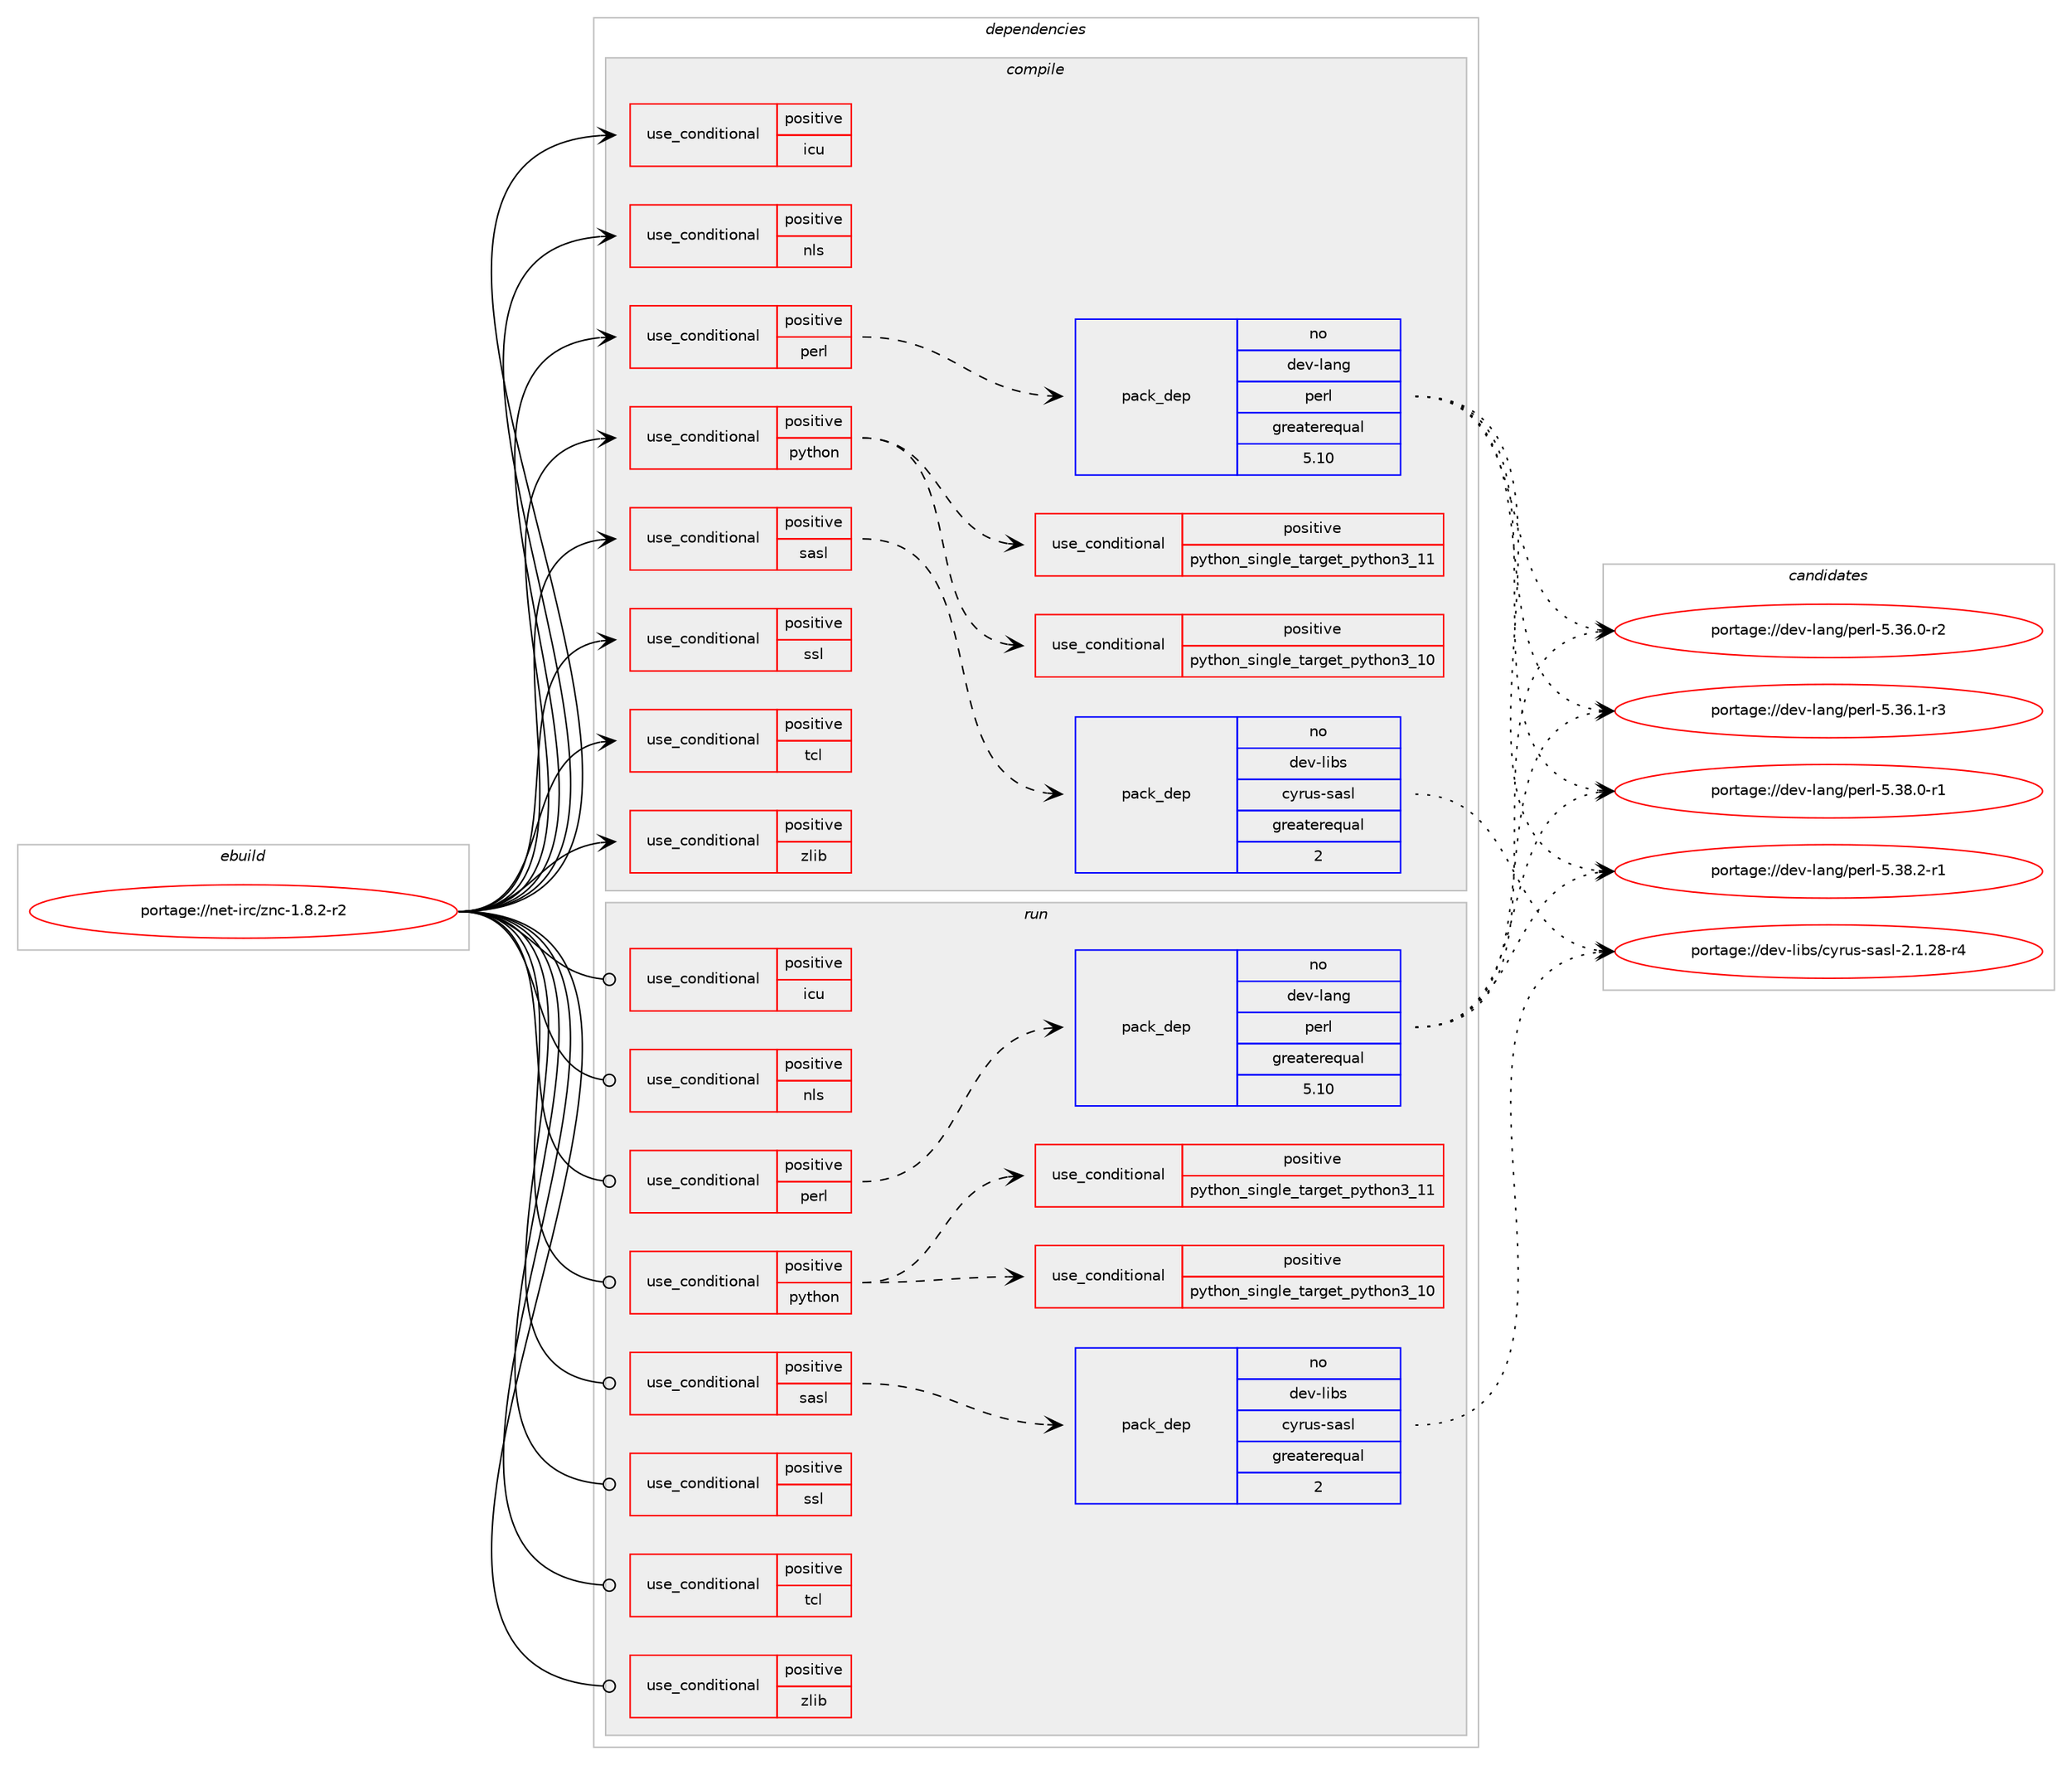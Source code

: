 digraph prolog {

# *************
# Graph options
# *************

newrank=true;
concentrate=true;
compound=true;
graph [rankdir=LR,fontname=Helvetica,fontsize=10,ranksep=1.5];#, ranksep=2.5, nodesep=0.2];
edge  [arrowhead=vee];
node  [fontname=Helvetica,fontsize=10];

# **********
# The ebuild
# **********

subgraph cluster_leftcol {
color=gray;
rank=same;
label=<<i>ebuild</i>>;
id [label="portage://net-irc/znc-1.8.2-r2", color=red, width=4, href="../net-irc/znc-1.8.2-r2.svg"];
}

# ****************
# The dependencies
# ****************

subgraph cluster_midcol {
color=gray;
label=<<i>dependencies</i>>;
subgraph cluster_compile {
fillcolor="#eeeeee";
style=filled;
label=<<i>compile</i>>;
subgraph cond3060 {
dependency4406 [label=<<TABLE BORDER="0" CELLBORDER="1" CELLSPACING="0" CELLPADDING="4"><TR><TD ROWSPAN="3" CELLPADDING="10">use_conditional</TD></TR><TR><TD>positive</TD></TR><TR><TD>icu</TD></TR></TABLE>>, shape=none, color=red];
# *** BEGIN UNKNOWN DEPENDENCY TYPE (TODO) ***
# dependency4406 -> package_dependency(portage://net-irc/znc-1.8.2-r2,install,no,dev-libs,icu,none,[,,],any_same_slot,[])
# *** END UNKNOWN DEPENDENCY TYPE (TODO) ***

}
id:e -> dependency4406:w [weight=20,style="solid",arrowhead="vee"];
subgraph cond3061 {
dependency4407 [label=<<TABLE BORDER="0" CELLBORDER="1" CELLSPACING="0" CELLPADDING="4"><TR><TD ROWSPAN="3" CELLPADDING="10">use_conditional</TD></TR><TR><TD>positive</TD></TR><TR><TD>nls</TD></TR></TABLE>>, shape=none, color=red];
# *** BEGIN UNKNOWN DEPENDENCY TYPE (TODO) ***
# dependency4407 -> package_dependency(portage://net-irc/znc-1.8.2-r2,install,no,dev-libs,boost,none,[,,],any_same_slot,[use(enable(nls),none)])
# *** END UNKNOWN DEPENDENCY TYPE (TODO) ***

}
id:e -> dependency4407:w [weight=20,style="solid",arrowhead="vee"];
subgraph cond3062 {
dependency4408 [label=<<TABLE BORDER="0" CELLBORDER="1" CELLSPACING="0" CELLPADDING="4"><TR><TD ROWSPAN="3" CELLPADDING="10">use_conditional</TD></TR><TR><TD>positive</TD></TR><TR><TD>perl</TD></TR></TABLE>>, shape=none, color=red];
subgraph pack1300 {
dependency4409 [label=<<TABLE BORDER="0" CELLBORDER="1" CELLSPACING="0" CELLPADDING="4" WIDTH="220"><TR><TD ROWSPAN="6" CELLPADDING="30">pack_dep</TD></TR><TR><TD WIDTH="110">no</TD></TR><TR><TD>dev-lang</TD></TR><TR><TD>perl</TD></TR><TR><TD>greaterequal</TD></TR><TR><TD>5.10</TD></TR></TABLE>>, shape=none, color=blue];
}
dependency4408:e -> dependency4409:w [weight=20,style="dashed",arrowhead="vee"];
}
id:e -> dependency4408:w [weight=20,style="solid",arrowhead="vee"];
subgraph cond3063 {
dependency4410 [label=<<TABLE BORDER="0" CELLBORDER="1" CELLSPACING="0" CELLPADDING="4"><TR><TD ROWSPAN="3" CELLPADDING="10">use_conditional</TD></TR><TR><TD>positive</TD></TR><TR><TD>python</TD></TR></TABLE>>, shape=none, color=red];
subgraph cond3064 {
dependency4411 [label=<<TABLE BORDER="0" CELLBORDER="1" CELLSPACING="0" CELLPADDING="4"><TR><TD ROWSPAN="3" CELLPADDING="10">use_conditional</TD></TR><TR><TD>positive</TD></TR><TR><TD>python_single_target_python3_10</TD></TR></TABLE>>, shape=none, color=red];
# *** BEGIN UNKNOWN DEPENDENCY TYPE (TODO) ***
# dependency4411 -> package_dependency(portage://net-irc/znc-1.8.2-r2,install,no,dev-lang,python,none,[,,],[slot(3.10)],[])
# *** END UNKNOWN DEPENDENCY TYPE (TODO) ***

}
dependency4410:e -> dependency4411:w [weight=20,style="dashed",arrowhead="vee"];
subgraph cond3065 {
dependency4412 [label=<<TABLE BORDER="0" CELLBORDER="1" CELLSPACING="0" CELLPADDING="4"><TR><TD ROWSPAN="3" CELLPADDING="10">use_conditional</TD></TR><TR><TD>positive</TD></TR><TR><TD>python_single_target_python3_11</TD></TR></TABLE>>, shape=none, color=red];
# *** BEGIN UNKNOWN DEPENDENCY TYPE (TODO) ***
# dependency4412 -> package_dependency(portage://net-irc/znc-1.8.2-r2,install,no,dev-lang,python,none,[,,],[slot(3.11)],[])
# *** END UNKNOWN DEPENDENCY TYPE (TODO) ***

}
dependency4410:e -> dependency4412:w [weight=20,style="dashed",arrowhead="vee"];
}
id:e -> dependency4410:w [weight=20,style="solid",arrowhead="vee"];
subgraph cond3066 {
dependency4413 [label=<<TABLE BORDER="0" CELLBORDER="1" CELLSPACING="0" CELLPADDING="4"><TR><TD ROWSPAN="3" CELLPADDING="10">use_conditional</TD></TR><TR><TD>positive</TD></TR><TR><TD>sasl</TD></TR></TABLE>>, shape=none, color=red];
subgraph pack1301 {
dependency4414 [label=<<TABLE BORDER="0" CELLBORDER="1" CELLSPACING="0" CELLPADDING="4" WIDTH="220"><TR><TD ROWSPAN="6" CELLPADDING="30">pack_dep</TD></TR><TR><TD WIDTH="110">no</TD></TR><TR><TD>dev-libs</TD></TR><TR><TD>cyrus-sasl</TD></TR><TR><TD>greaterequal</TD></TR><TR><TD>2</TD></TR></TABLE>>, shape=none, color=blue];
}
dependency4413:e -> dependency4414:w [weight=20,style="dashed",arrowhead="vee"];
}
id:e -> dependency4413:w [weight=20,style="solid",arrowhead="vee"];
subgraph cond3067 {
dependency4415 [label=<<TABLE BORDER="0" CELLBORDER="1" CELLSPACING="0" CELLPADDING="4"><TR><TD ROWSPAN="3" CELLPADDING="10">use_conditional</TD></TR><TR><TD>positive</TD></TR><TR><TD>ssl</TD></TR></TABLE>>, shape=none, color=red];
# *** BEGIN UNKNOWN DEPENDENCY TYPE (TODO) ***
# dependency4415 -> package_dependency(portage://net-irc/znc-1.8.2-r2,install,no,dev-libs,openssl,none,[,,],[slot(0),equal],[])
# *** END UNKNOWN DEPENDENCY TYPE (TODO) ***

}
id:e -> dependency4415:w [weight=20,style="solid",arrowhead="vee"];
subgraph cond3068 {
dependency4416 [label=<<TABLE BORDER="0" CELLBORDER="1" CELLSPACING="0" CELLPADDING="4"><TR><TD ROWSPAN="3" CELLPADDING="10">use_conditional</TD></TR><TR><TD>positive</TD></TR><TR><TD>tcl</TD></TR></TABLE>>, shape=none, color=red];
# *** BEGIN UNKNOWN DEPENDENCY TYPE (TODO) ***
# dependency4416 -> package_dependency(portage://net-irc/znc-1.8.2-r2,install,no,dev-lang,tcl,none,[,,],[slot(0),equal],[])
# *** END UNKNOWN DEPENDENCY TYPE (TODO) ***

}
id:e -> dependency4416:w [weight=20,style="solid",arrowhead="vee"];
subgraph cond3069 {
dependency4417 [label=<<TABLE BORDER="0" CELLBORDER="1" CELLSPACING="0" CELLPADDING="4"><TR><TD ROWSPAN="3" CELLPADDING="10">use_conditional</TD></TR><TR><TD>positive</TD></TR><TR><TD>zlib</TD></TR></TABLE>>, shape=none, color=red];
# *** BEGIN UNKNOWN DEPENDENCY TYPE (TODO) ***
# dependency4417 -> package_dependency(portage://net-irc/znc-1.8.2-r2,install,no,sys-libs,zlib,none,[,,],[slot(0),equal],[])
# *** END UNKNOWN DEPENDENCY TYPE (TODO) ***

}
id:e -> dependency4417:w [weight=20,style="solid",arrowhead="vee"];
}
subgraph cluster_compileandrun {
fillcolor="#eeeeee";
style=filled;
label=<<i>compile and run</i>>;
}
subgraph cluster_run {
fillcolor="#eeeeee";
style=filled;
label=<<i>run</i>>;
subgraph cond3070 {
dependency4418 [label=<<TABLE BORDER="0" CELLBORDER="1" CELLSPACING="0" CELLPADDING="4"><TR><TD ROWSPAN="3" CELLPADDING="10">use_conditional</TD></TR><TR><TD>positive</TD></TR><TR><TD>icu</TD></TR></TABLE>>, shape=none, color=red];
# *** BEGIN UNKNOWN DEPENDENCY TYPE (TODO) ***
# dependency4418 -> package_dependency(portage://net-irc/znc-1.8.2-r2,run,no,dev-libs,icu,none,[,,],any_same_slot,[])
# *** END UNKNOWN DEPENDENCY TYPE (TODO) ***

}
id:e -> dependency4418:w [weight=20,style="solid",arrowhead="odot"];
subgraph cond3071 {
dependency4419 [label=<<TABLE BORDER="0" CELLBORDER="1" CELLSPACING="0" CELLPADDING="4"><TR><TD ROWSPAN="3" CELLPADDING="10">use_conditional</TD></TR><TR><TD>positive</TD></TR><TR><TD>nls</TD></TR></TABLE>>, shape=none, color=red];
# *** BEGIN UNKNOWN DEPENDENCY TYPE (TODO) ***
# dependency4419 -> package_dependency(portage://net-irc/znc-1.8.2-r2,run,no,dev-libs,boost,none,[,,],any_same_slot,[use(enable(nls),none)])
# *** END UNKNOWN DEPENDENCY TYPE (TODO) ***

}
id:e -> dependency4419:w [weight=20,style="solid",arrowhead="odot"];
subgraph cond3072 {
dependency4420 [label=<<TABLE BORDER="0" CELLBORDER="1" CELLSPACING="0" CELLPADDING="4"><TR><TD ROWSPAN="3" CELLPADDING="10">use_conditional</TD></TR><TR><TD>positive</TD></TR><TR><TD>perl</TD></TR></TABLE>>, shape=none, color=red];
subgraph pack1302 {
dependency4421 [label=<<TABLE BORDER="0" CELLBORDER="1" CELLSPACING="0" CELLPADDING="4" WIDTH="220"><TR><TD ROWSPAN="6" CELLPADDING="30">pack_dep</TD></TR><TR><TD WIDTH="110">no</TD></TR><TR><TD>dev-lang</TD></TR><TR><TD>perl</TD></TR><TR><TD>greaterequal</TD></TR><TR><TD>5.10</TD></TR></TABLE>>, shape=none, color=blue];
}
dependency4420:e -> dependency4421:w [weight=20,style="dashed",arrowhead="vee"];
}
id:e -> dependency4420:w [weight=20,style="solid",arrowhead="odot"];
subgraph cond3073 {
dependency4422 [label=<<TABLE BORDER="0" CELLBORDER="1" CELLSPACING="0" CELLPADDING="4"><TR><TD ROWSPAN="3" CELLPADDING="10">use_conditional</TD></TR><TR><TD>positive</TD></TR><TR><TD>python</TD></TR></TABLE>>, shape=none, color=red];
subgraph cond3074 {
dependency4423 [label=<<TABLE BORDER="0" CELLBORDER="1" CELLSPACING="0" CELLPADDING="4"><TR><TD ROWSPAN="3" CELLPADDING="10">use_conditional</TD></TR><TR><TD>positive</TD></TR><TR><TD>python_single_target_python3_10</TD></TR></TABLE>>, shape=none, color=red];
# *** BEGIN UNKNOWN DEPENDENCY TYPE (TODO) ***
# dependency4423 -> package_dependency(portage://net-irc/znc-1.8.2-r2,run,no,dev-lang,python,none,[,,],[slot(3.10)],[])
# *** END UNKNOWN DEPENDENCY TYPE (TODO) ***

}
dependency4422:e -> dependency4423:w [weight=20,style="dashed",arrowhead="vee"];
subgraph cond3075 {
dependency4424 [label=<<TABLE BORDER="0" CELLBORDER="1" CELLSPACING="0" CELLPADDING="4"><TR><TD ROWSPAN="3" CELLPADDING="10">use_conditional</TD></TR><TR><TD>positive</TD></TR><TR><TD>python_single_target_python3_11</TD></TR></TABLE>>, shape=none, color=red];
# *** BEGIN UNKNOWN DEPENDENCY TYPE (TODO) ***
# dependency4424 -> package_dependency(portage://net-irc/znc-1.8.2-r2,run,no,dev-lang,python,none,[,,],[slot(3.11)],[])
# *** END UNKNOWN DEPENDENCY TYPE (TODO) ***

}
dependency4422:e -> dependency4424:w [weight=20,style="dashed",arrowhead="vee"];
}
id:e -> dependency4422:w [weight=20,style="solid",arrowhead="odot"];
subgraph cond3076 {
dependency4425 [label=<<TABLE BORDER="0" CELLBORDER="1" CELLSPACING="0" CELLPADDING="4"><TR><TD ROWSPAN="3" CELLPADDING="10">use_conditional</TD></TR><TR><TD>positive</TD></TR><TR><TD>sasl</TD></TR></TABLE>>, shape=none, color=red];
subgraph pack1303 {
dependency4426 [label=<<TABLE BORDER="0" CELLBORDER="1" CELLSPACING="0" CELLPADDING="4" WIDTH="220"><TR><TD ROWSPAN="6" CELLPADDING="30">pack_dep</TD></TR><TR><TD WIDTH="110">no</TD></TR><TR><TD>dev-libs</TD></TR><TR><TD>cyrus-sasl</TD></TR><TR><TD>greaterequal</TD></TR><TR><TD>2</TD></TR></TABLE>>, shape=none, color=blue];
}
dependency4425:e -> dependency4426:w [weight=20,style="dashed",arrowhead="vee"];
}
id:e -> dependency4425:w [weight=20,style="solid",arrowhead="odot"];
subgraph cond3077 {
dependency4427 [label=<<TABLE BORDER="0" CELLBORDER="1" CELLSPACING="0" CELLPADDING="4"><TR><TD ROWSPAN="3" CELLPADDING="10">use_conditional</TD></TR><TR><TD>positive</TD></TR><TR><TD>ssl</TD></TR></TABLE>>, shape=none, color=red];
# *** BEGIN UNKNOWN DEPENDENCY TYPE (TODO) ***
# dependency4427 -> package_dependency(portage://net-irc/znc-1.8.2-r2,run,no,dev-libs,openssl,none,[,,],[slot(0),equal],[])
# *** END UNKNOWN DEPENDENCY TYPE (TODO) ***

}
id:e -> dependency4427:w [weight=20,style="solid",arrowhead="odot"];
subgraph cond3078 {
dependency4428 [label=<<TABLE BORDER="0" CELLBORDER="1" CELLSPACING="0" CELLPADDING="4"><TR><TD ROWSPAN="3" CELLPADDING="10">use_conditional</TD></TR><TR><TD>positive</TD></TR><TR><TD>tcl</TD></TR></TABLE>>, shape=none, color=red];
# *** BEGIN UNKNOWN DEPENDENCY TYPE (TODO) ***
# dependency4428 -> package_dependency(portage://net-irc/znc-1.8.2-r2,run,no,dev-lang,tcl,none,[,,],[slot(0),equal],[])
# *** END UNKNOWN DEPENDENCY TYPE (TODO) ***

}
id:e -> dependency4428:w [weight=20,style="solid",arrowhead="odot"];
subgraph cond3079 {
dependency4429 [label=<<TABLE BORDER="0" CELLBORDER="1" CELLSPACING="0" CELLPADDING="4"><TR><TD ROWSPAN="3" CELLPADDING="10">use_conditional</TD></TR><TR><TD>positive</TD></TR><TR><TD>zlib</TD></TR></TABLE>>, shape=none, color=red];
# *** BEGIN UNKNOWN DEPENDENCY TYPE (TODO) ***
# dependency4429 -> package_dependency(portage://net-irc/znc-1.8.2-r2,run,no,sys-libs,zlib,none,[,,],[slot(0),equal],[])
# *** END UNKNOWN DEPENDENCY TYPE (TODO) ***

}
id:e -> dependency4429:w [weight=20,style="solid",arrowhead="odot"];
# *** BEGIN UNKNOWN DEPENDENCY TYPE (TODO) ***
# id -> package_dependency(portage://net-irc/znc-1.8.2-r2,run,no,acct-group,znc,none,[,,],[],[])
# *** END UNKNOWN DEPENDENCY TYPE (TODO) ***

# *** BEGIN UNKNOWN DEPENDENCY TYPE (TODO) ***
# id -> package_dependency(portage://net-irc/znc-1.8.2-r2,run,no,acct-user,znc,none,[,,],[],[])
# *** END UNKNOWN DEPENDENCY TYPE (TODO) ***

}
}

# **************
# The candidates
# **************

subgraph cluster_choices {
rank=same;
color=gray;
label=<<i>candidates</i>>;

subgraph choice1300 {
color=black;
nodesep=1;
choice100101118451089711010347112101114108455346515446484511450 [label="portage://dev-lang/perl-5.36.0-r2", color=red, width=4,href="../dev-lang/perl-5.36.0-r2.svg"];
choice100101118451089711010347112101114108455346515446494511451 [label="portage://dev-lang/perl-5.36.1-r3", color=red, width=4,href="../dev-lang/perl-5.36.1-r3.svg"];
choice100101118451089711010347112101114108455346515646484511449 [label="portage://dev-lang/perl-5.38.0-r1", color=red, width=4,href="../dev-lang/perl-5.38.0-r1.svg"];
choice100101118451089711010347112101114108455346515646504511449 [label="portage://dev-lang/perl-5.38.2-r1", color=red, width=4,href="../dev-lang/perl-5.38.2-r1.svg"];
dependency4409:e -> choice100101118451089711010347112101114108455346515446484511450:w [style=dotted,weight="100"];
dependency4409:e -> choice100101118451089711010347112101114108455346515446494511451:w [style=dotted,weight="100"];
dependency4409:e -> choice100101118451089711010347112101114108455346515646484511449:w [style=dotted,weight="100"];
dependency4409:e -> choice100101118451089711010347112101114108455346515646504511449:w [style=dotted,weight="100"];
}
subgraph choice1301 {
color=black;
nodesep=1;
choice100101118451081059811547991211141171154511597115108455046494650564511452 [label="portage://dev-libs/cyrus-sasl-2.1.28-r4", color=red, width=4,href="../dev-libs/cyrus-sasl-2.1.28-r4.svg"];
dependency4414:e -> choice100101118451081059811547991211141171154511597115108455046494650564511452:w [style=dotted,weight="100"];
}
subgraph choice1302 {
color=black;
nodesep=1;
choice100101118451089711010347112101114108455346515446484511450 [label="portage://dev-lang/perl-5.36.0-r2", color=red, width=4,href="../dev-lang/perl-5.36.0-r2.svg"];
choice100101118451089711010347112101114108455346515446494511451 [label="portage://dev-lang/perl-5.36.1-r3", color=red, width=4,href="../dev-lang/perl-5.36.1-r3.svg"];
choice100101118451089711010347112101114108455346515646484511449 [label="portage://dev-lang/perl-5.38.0-r1", color=red, width=4,href="../dev-lang/perl-5.38.0-r1.svg"];
choice100101118451089711010347112101114108455346515646504511449 [label="portage://dev-lang/perl-5.38.2-r1", color=red, width=4,href="../dev-lang/perl-5.38.2-r1.svg"];
dependency4421:e -> choice100101118451089711010347112101114108455346515446484511450:w [style=dotted,weight="100"];
dependency4421:e -> choice100101118451089711010347112101114108455346515446494511451:w [style=dotted,weight="100"];
dependency4421:e -> choice100101118451089711010347112101114108455346515646484511449:w [style=dotted,weight="100"];
dependency4421:e -> choice100101118451089711010347112101114108455346515646504511449:w [style=dotted,weight="100"];
}
subgraph choice1303 {
color=black;
nodesep=1;
choice100101118451081059811547991211141171154511597115108455046494650564511452 [label="portage://dev-libs/cyrus-sasl-2.1.28-r4", color=red, width=4,href="../dev-libs/cyrus-sasl-2.1.28-r4.svg"];
dependency4426:e -> choice100101118451081059811547991211141171154511597115108455046494650564511452:w [style=dotted,weight="100"];
}
}

}

